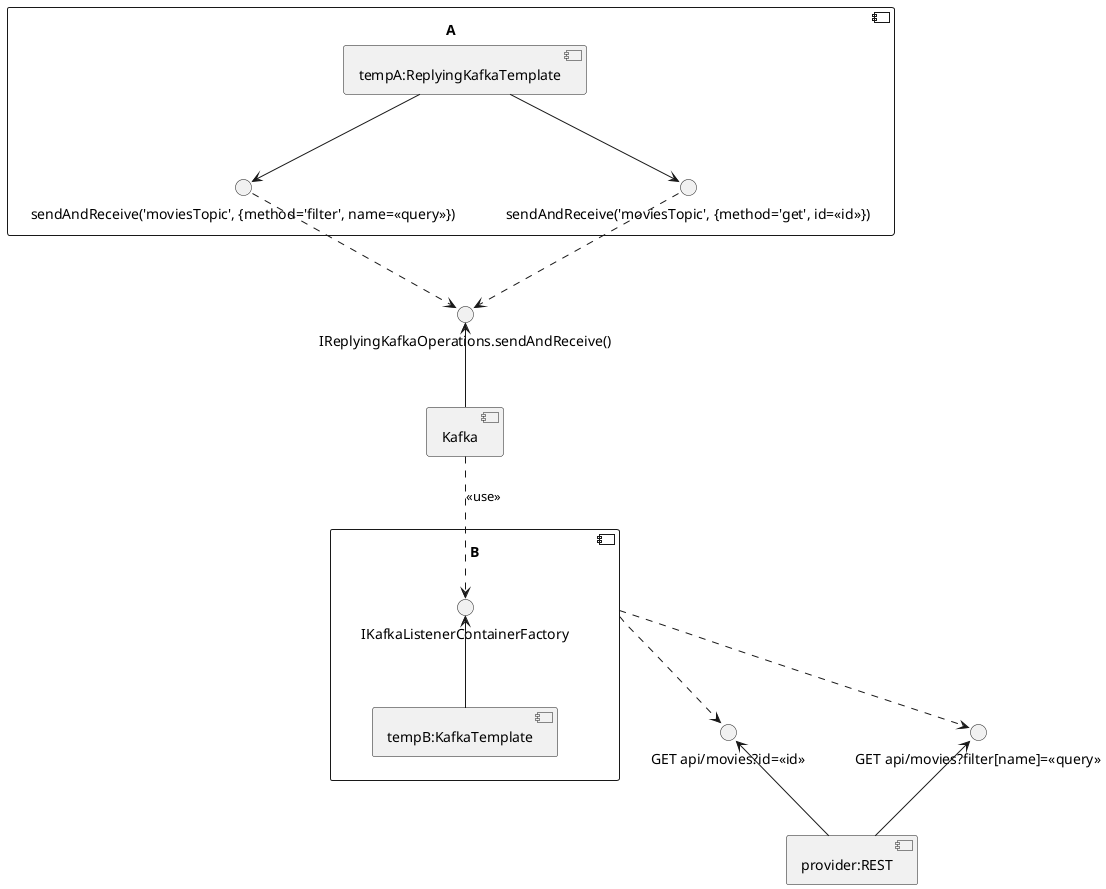@startuml

skinparam monochrome true

!$MB = "Kafka"
!$obj = "api/movies"
!$gtM = "GET"
!$IFilterREST = $gtM+" "+$obj+"?filter[name]=<<query>>"
!$IGetREST = $gtM+" "+$obj+"?id=<<id>>"
!$IFilter = "sendAndReceive('moviesTopic', {method='filter', name=<<query>>})"
!$IGet = "sendAndReceive('moviesTopic', {method='get', id=<<id>>})"
!$IRPCMB = "IReplyingKafkaOperations.sendAndReceive()"
!$IRPCSrv = "IKafkaListenerContainerFactory"

!$name = "A"
!$Cmp = "temp"+$name+":ReplyingKafkaTemplate"
component "$name" as A {
  component "$Cmp" as CA
  interface "$IFilter" as IFl
  interface "$IGet" as IGt
  CA --> IFl
  CA --> IGt
}

!$name = "B"
!$Cmp = "temp"+$name+":KafkaTemplate"
component B {
  component "$Cmp" as SB
  interface "$IRPCSrv" as IRPCSrv
  SB -up-> IRPCSrv
}

component "$MB" as MB
interface "$IRPCMB" as IRPCMB
MB -up-> IRPCMB
MB .down.> IRPCSrv : <<use>>

component "provider:REST" as Prov
interface "$IFilterREST" as IFlR
interface "$IGetREST" as IGtR
Prov -up-> IFlR
Prov -up-> IGtR

IFl ..> IRPCMB
IGt ..> IRPCMB

B ..> IFlR
B ..> IGtR


@enduml
